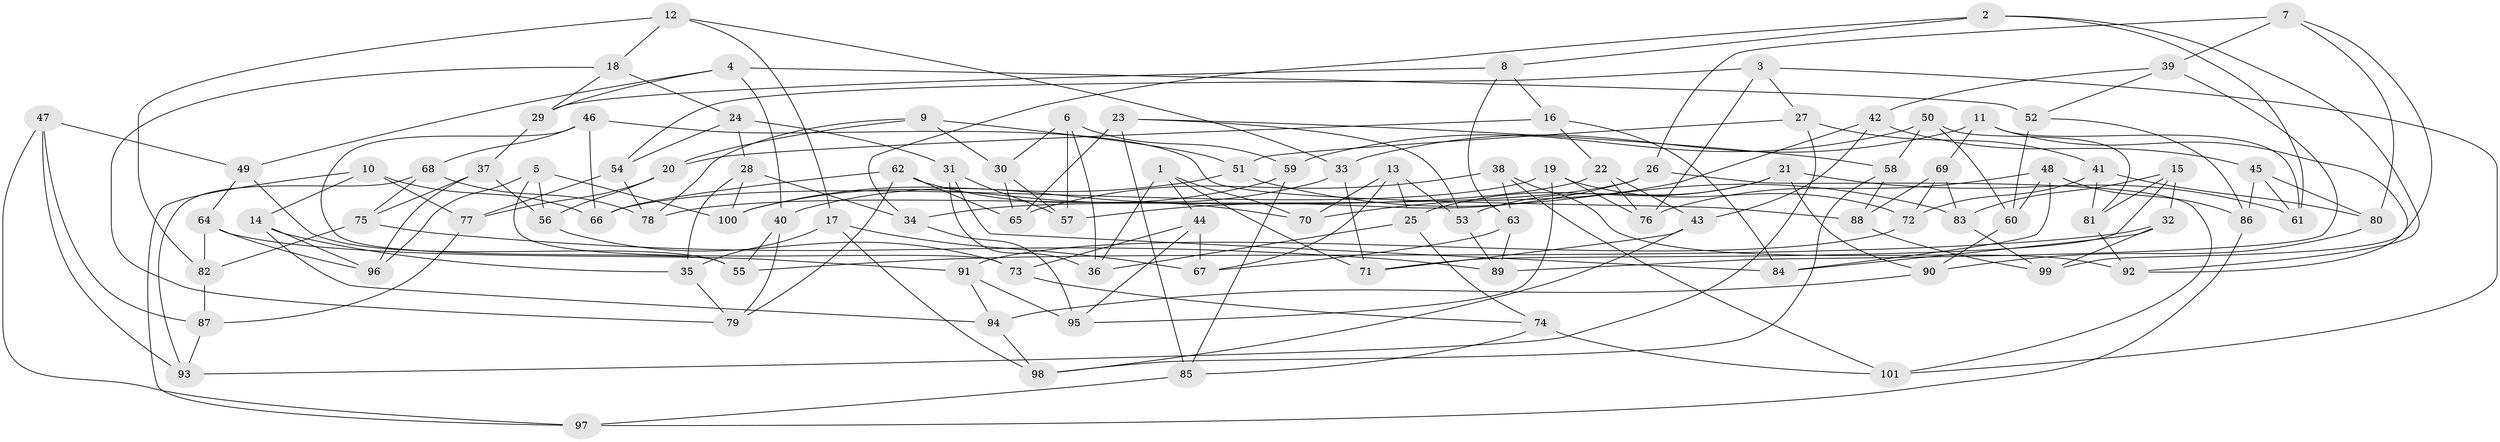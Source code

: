 // Generated by graph-tools (version 1.1) at 2025/11/02/27/25 16:11:50]
// undirected, 101 vertices, 202 edges
graph export_dot {
graph [start="1"]
  node [color=gray90,style=filled];
  1;
  2;
  3;
  4;
  5;
  6;
  7;
  8;
  9;
  10;
  11;
  12;
  13;
  14;
  15;
  16;
  17;
  18;
  19;
  20;
  21;
  22;
  23;
  24;
  25;
  26;
  27;
  28;
  29;
  30;
  31;
  32;
  33;
  34;
  35;
  36;
  37;
  38;
  39;
  40;
  41;
  42;
  43;
  44;
  45;
  46;
  47;
  48;
  49;
  50;
  51;
  52;
  53;
  54;
  55;
  56;
  57;
  58;
  59;
  60;
  61;
  62;
  63;
  64;
  65;
  66;
  67;
  68;
  69;
  70;
  71;
  72;
  73;
  74;
  75;
  76;
  77;
  78;
  79;
  80;
  81;
  82;
  83;
  84;
  85;
  86;
  87;
  88;
  89;
  90;
  91;
  92;
  93;
  94;
  95;
  96;
  97;
  98;
  99;
  100;
  101;
  1 -- 70;
  1 -- 71;
  1 -- 44;
  1 -- 36;
  2 -- 8;
  2 -- 34;
  2 -- 92;
  2 -- 61;
  3 -- 101;
  3 -- 27;
  3 -- 76;
  3 -- 54;
  4 -- 40;
  4 -- 49;
  4 -- 52;
  4 -- 29;
  5 -- 56;
  5 -- 73;
  5 -- 100;
  5 -- 96;
  6 -- 59;
  6 -- 57;
  6 -- 30;
  6 -- 36;
  7 -- 26;
  7 -- 39;
  7 -- 99;
  7 -- 80;
  8 -- 29;
  8 -- 63;
  8 -- 16;
  9 -- 20;
  9 -- 30;
  9 -- 51;
  9 -- 78;
  10 -- 66;
  10 -- 14;
  10 -- 77;
  10 -- 97;
  11 -- 33;
  11 -- 69;
  11 -- 61;
  11 -- 92;
  12 -- 17;
  12 -- 82;
  12 -- 18;
  12 -- 33;
  13 -- 70;
  13 -- 53;
  13 -- 25;
  13 -- 67;
  14 -- 96;
  14 -- 35;
  14 -- 94;
  15 -- 81;
  15 -- 32;
  15 -- 83;
  15 -- 71;
  16 -- 22;
  16 -- 84;
  16 -- 20;
  17 -- 98;
  17 -- 67;
  17 -- 35;
  18 -- 29;
  18 -- 79;
  18 -- 24;
  19 -- 72;
  19 -- 95;
  19 -- 66;
  19 -- 76;
  20 -- 56;
  20 -- 77;
  21 -- 25;
  21 -- 53;
  21 -- 61;
  21 -- 90;
  22 -- 78;
  22 -- 43;
  22 -- 76;
  23 -- 58;
  23 -- 85;
  23 -- 53;
  23 -- 65;
  24 -- 54;
  24 -- 28;
  24 -- 31;
  25 -- 36;
  25 -- 74;
  26 -- 57;
  26 -- 101;
  26 -- 34;
  27 -- 41;
  27 -- 51;
  27 -- 93;
  28 -- 100;
  28 -- 35;
  28 -- 34;
  29 -- 37;
  30 -- 57;
  30 -- 65;
  31 -- 84;
  31 -- 36;
  31 -- 57;
  32 -- 99;
  32 -- 84;
  32 -- 55;
  33 -- 71;
  33 -- 40;
  34 -- 95;
  35 -- 79;
  37 -- 96;
  37 -- 75;
  37 -- 56;
  38 -- 63;
  38 -- 65;
  38 -- 101;
  38 -- 92;
  39 -- 89;
  39 -- 52;
  39 -- 42;
  40 -- 79;
  40 -- 55;
  41 -- 80;
  41 -- 72;
  41 -- 81;
  42 -- 45;
  42 -- 43;
  42 -- 70;
  43 -- 98;
  43 -- 71;
  44 -- 67;
  44 -- 95;
  44 -- 73;
  45 -- 80;
  45 -- 61;
  45 -- 86;
  46 -- 66;
  46 -- 68;
  46 -- 88;
  46 -- 55;
  47 -- 49;
  47 -- 87;
  47 -- 93;
  47 -- 97;
  48 -- 60;
  48 -- 86;
  48 -- 84;
  48 -- 76;
  49 -- 64;
  49 -- 55;
  50 -- 58;
  50 -- 81;
  50 -- 60;
  50 -- 59;
  51 -- 100;
  51 -- 83;
  52 -- 86;
  52 -- 60;
  53 -- 89;
  54 -- 78;
  54 -- 77;
  56 -- 73;
  58 -- 88;
  58 -- 98;
  59 -- 100;
  59 -- 85;
  60 -- 90;
  62 -- 65;
  62 -- 70;
  62 -- 66;
  62 -- 79;
  63 -- 89;
  63 -- 67;
  64 -- 96;
  64 -- 91;
  64 -- 82;
  68 -- 78;
  68 -- 93;
  68 -- 75;
  69 -- 88;
  69 -- 83;
  69 -- 72;
  72 -- 91;
  73 -- 74;
  74 -- 101;
  74 -- 85;
  75 -- 82;
  75 -- 89;
  77 -- 87;
  80 -- 90;
  81 -- 92;
  82 -- 87;
  83 -- 99;
  85 -- 97;
  86 -- 97;
  87 -- 93;
  88 -- 99;
  90 -- 94;
  91 -- 95;
  91 -- 94;
  94 -- 98;
}
